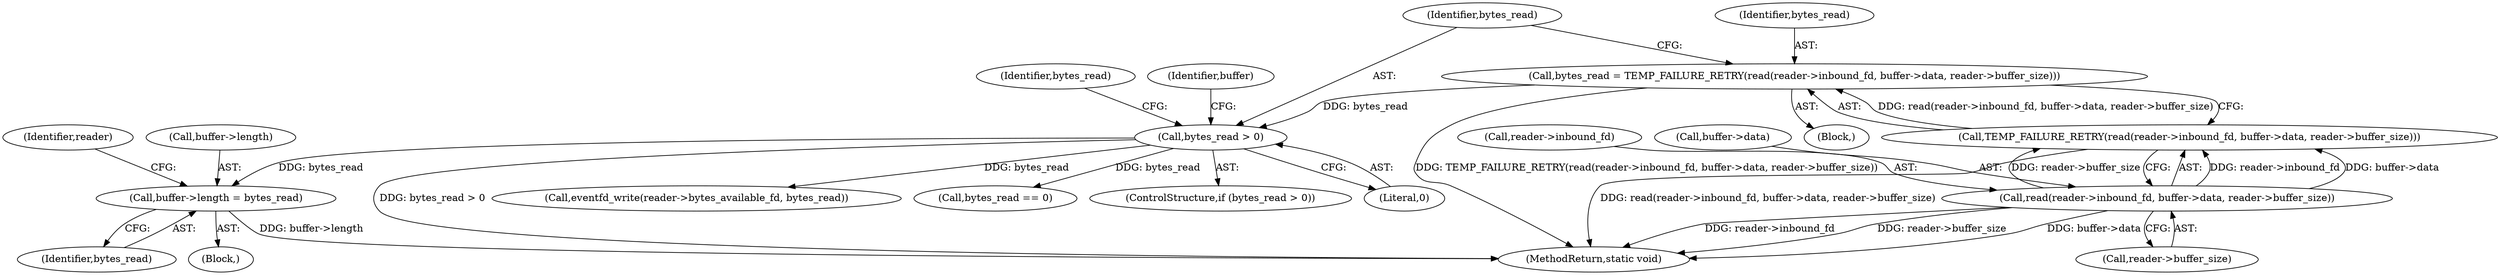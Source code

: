 digraph "0_Android_472271b153c5dc53c28beac55480a8d8434b2d5c_58@API" {
"1000158" [label="(Call,buffer->length = bytes_read)"];
"1000154" [label="(Call,bytes_read > 0)"];
"1000140" [label="(Call,bytes_read = TEMP_FAILURE_RETRY(read(reader->inbound_fd, buffer->data, reader->buffer_size)))"];
"1000142" [label="(Call,TEMP_FAILURE_RETRY(read(reader->inbound_fd, buffer->data, reader->buffer_size)))"];
"1000143" [label="(Call,read(reader->inbound_fd, buffer->data, reader->buffer_size))"];
"1000143" [label="(Call,read(reader->inbound_fd, buffer->data, reader->buffer_size))"];
"1000190" [label="(MethodReturn,static void)"];
"1000177" [label="(Identifier,bytes_read)"];
"1000156" [label="(Literal,0)"];
"1000168" [label="(Call,eventfd_write(reader->bytes_available_fd, bytes_read))"];
"1000150" [label="(Call,reader->buffer_size)"];
"1000141" [label="(Identifier,bytes_read)"];
"1000155" [label="(Identifier,bytes_read)"];
"1000159" [label="(Call,buffer->length)"];
"1000140" [label="(Call,bytes_read = TEMP_FAILURE_RETRY(read(reader->inbound_fd, buffer->data, reader->buffer_size)))"];
"1000142" [label="(Call,TEMP_FAILURE_RETRY(read(reader->inbound_fd, buffer->data, reader->buffer_size)))"];
"1000162" [label="(Identifier,bytes_read)"];
"1000157" [label="(Block,)"];
"1000144" [label="(Call,reader->inbound_fd)"];
"1000176" [label="(Call,bytes_read == 0)"];
"1000158" [label="(Call,buffer->length = bytes_read)"];
"1000102" [label="(Block,)"];
"1000153" [label="(ControlStructure,if (bytes_read > 0))"];
"1000154" [label="(Call,bytes_read > 0)"];
"1000160" [label="(Identifier,buffer)"];
"1000147" [label="(Call,buffer->data)"];
"1000165" [label="(Identifier,reader)"];
"1000158" -> "1000157"  [label="AST: "];
"1000158" -> "1000162"  [label="CFG: "];
"1000159" -> "1000158"  [label="AST: "];
"1000162" -> "1000158"  [label="AST: "];
"1000165" -> "1000158"  [label="CFG: "];
"1000158" -> "1000190"  [label="DDG: buffer->length"];
"1000154" -> "1000158"  [label="DDG: bytes_read"];
"1000154" -> "1000153"  [label="AST: "];
"1000154" -> "1000156"  [label="CFG: "];
"1000155" -> "1000154"  [label="AST: "];
"1000156" -> "1000154"  [label="AST: "];
"1000160" -> "1000154"  [label="CFG: "];
"1000177" -> "1000154"  [label="CFG: "];
"1000154" -> "1000190"  [label="DDG: bytes_read > 0"];
"1000140" -> "1000154"  [label="DDG: bytes_read"];
"1000154" -> "1000168"  [label="DDG: bytes_read"];
"1000154" -> "1000176"  [label="DDG: bytes_read"];
"1000140" -> "1000102"  [label="AST: "];
"1000140" -> "1000142"  [label="CFG: "];
"1000141" -> "1000140"  [label="AST: "];
"1000142" -> "1000140"  [label="AST: "];
"1000155" -> "1000140"  [label="CFG: "];
"1000140" -> "1000190"  [label="DDG: TEMP_FAILURE_RETRY(read(reader->inbound_fd, buffer->data, reader->buffer_size))"];
"1000142" -> "1000140"  [label="DDG: read(reader->inbound_fd, buffer->data, reader->buffer_size)"];
"1000142" -> "1000143"  [label="CFG: "];
"1000143" -> "1000142"  [label="AST: "];
"1000142" -> "1000190"  [label="DDG: read(reader->inbound_fd, buffer->data, reader->buffer_size)"];
"1000143" -> "1000142"  [label="DDG: reader->inbound_fd"];
"1000143" -> "1000142"  [label="DDG: buffer->data"];
"1000143" -> "1000142"  [label="DDG: reader->buffer_size"];
"1000143" -> "1000150"  [label="CFG: "];
"1000144" -> "1000143"  [label="AST: "];
"1000147" -> "1000143"  [label="AST: "];
"1000150" -> "1000143"  [label="AST: "];
"1000143" -> "1000190"  [label="DDG: reader->inbound_fd"];
"1000143" -> "1000190"  [label="DDG: reader->buffer_size"];
"1000143" -> "1000190"  [label="DDG: buffer->data"];
}
